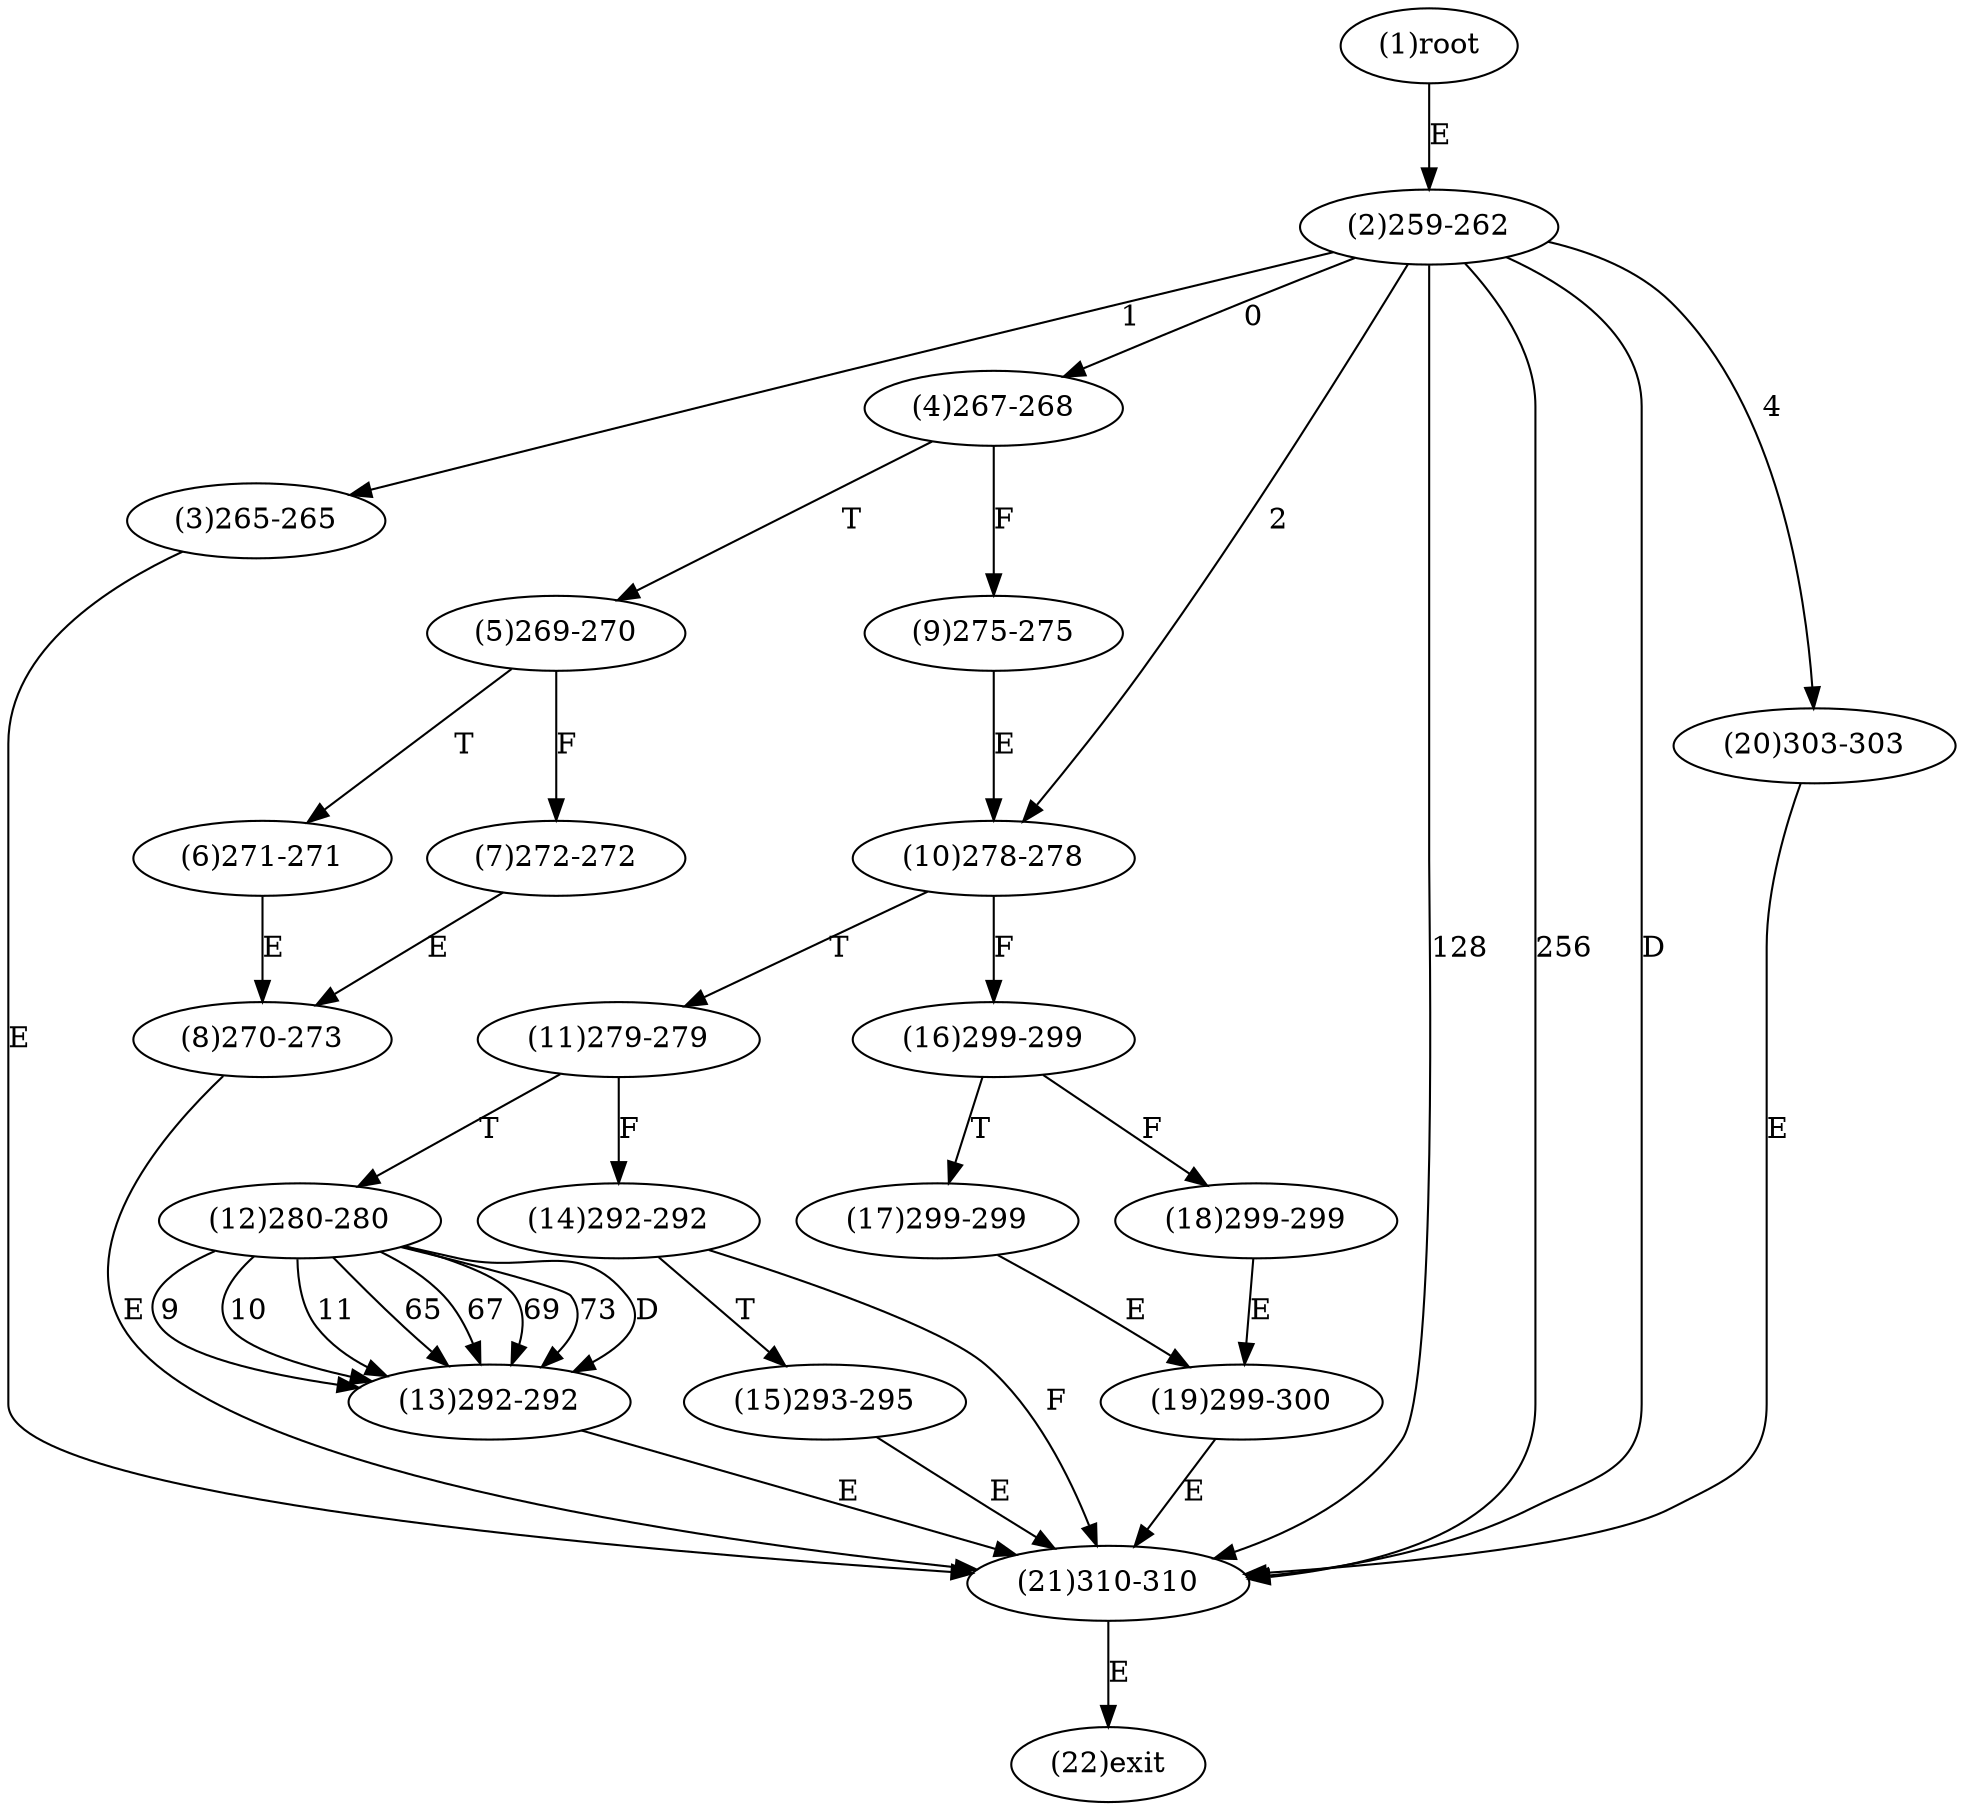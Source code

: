 digraph "" { 
1[ label="(1)root"];
2[ label="(2)259-262"];
3[ label="(3)265-265"];
4[ label="(4)267-268"];
5[ label="(5)269-270"];
6[ label="(6)271-271"];
7[ label="(7)272-272"];
8[ label="(8)270-273"];
9[ label="(9)275-275"];
10[ label="(10)278-278"];
11[ label="(11)279-279"];
12[ label="(12)280-280"];
13[ label="(13)292-292"];
14[ label="(14)292-292"];
15[ label="(15)293-295"];
17[ label="(17)299-299"];
16[ label="(16)299-299"];
19[ label="(19)299-300"];
18[ label="(18)299-299"];
21[ label="(21)310-310"];
20[ label="(20)303-303"];
22[ label="(22)exit"];
1->2[ label="E"];
2->4[ label="0"];
2->3[ label="1"];
2->10[ label="2"];
2->20[ label="4"];
2->21[ label="128"];
2->21[ label="256"];
2->21[ label="D"];
3->21[ label="E"];
4->9[ label="F"];
4->5[ label="T"];
5->7[ label="F"];
5->6[ label="T"];
6->8[ label="E"];
7->8[ label="E"];
8->21[ label="E"];
9->10[ label="E"];
10->16[ label="F"];
10->11[ label="T"];
11->14[ label="F"];
11->12[ label="T"];
12->13[ label="9"];
12->13[ label="10"];
12->13[ label="11"];
12->13[ label="65"];
12->13[ label="67"];
12->13[ label="69"];
12->13[ label="73"];
12->13[ label="D"];
13->21[ label="E"];
14->21[ label="F"];
14->15[ label="T"];
15->21[ label="E"];
16->18[ label="F"];
16->17[ label="T"];
17->19[ label="E"];
18->19[ label="E"];
19->21[ label="E"];
20->21[ label="E"];
21->22[ label="E"];
}